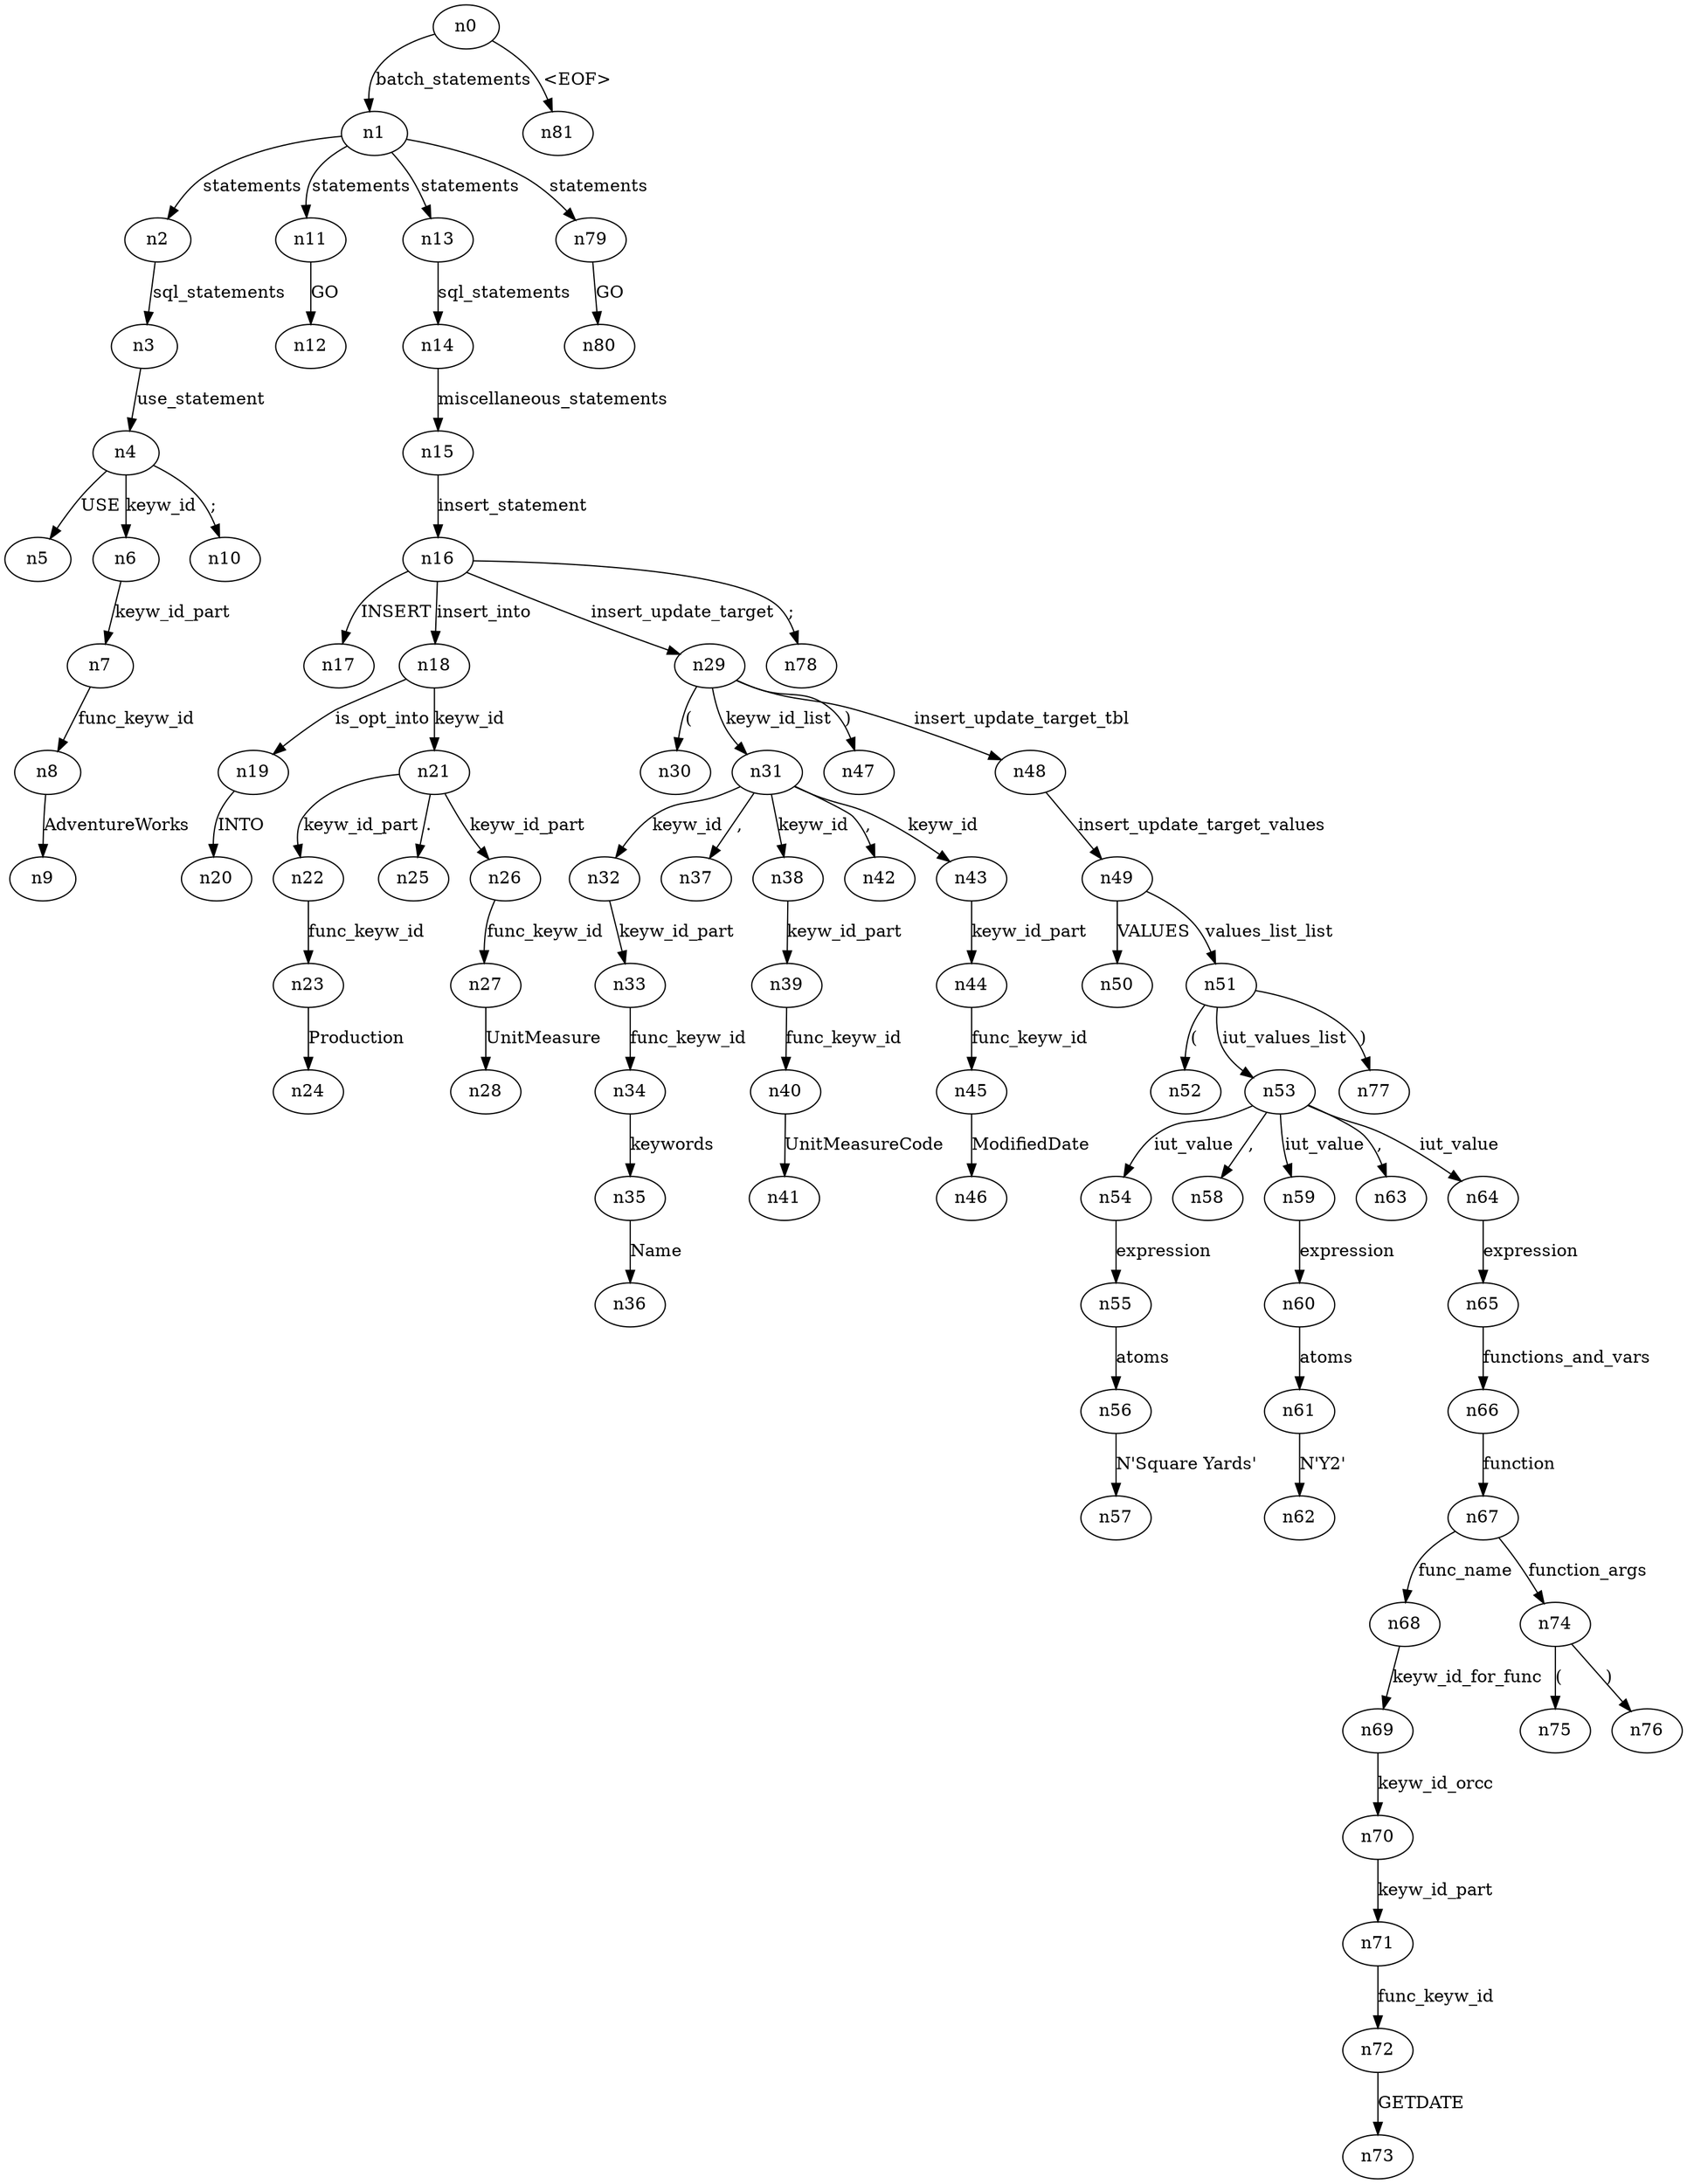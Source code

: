 digraph ParseTree {
  n0 -> n1 [label="batch_statements"];
  n1 -> n2 [label="statements"];
  n2 -> n3 [label="sql_statements"];
  n3 -> n4 [label="use_statement"];
  n4 -> n5 [label="USE"];
  n4 -> n6 [label="keyw_id"];
  n6 -> n7 [label="keyw_id_part"];
  n7 -> n8 [label="func_keyw_id"];
  n8 -> n9 [label="AdventureWorks"];
  n4 -> n10 [label=";"];
  n1 -> n11 [label="statements"];
  n11 -> n12 [label="GO"];
  n1 -> n13 [label="statements"];
  n13 -> n14 [label="sql_statements"];
  n14 -> n15 [label="miscellaneous_statements"];
  n15 -> n16 [label="insert_statement"];
  n16 -> n17 [label="INSERT"];
  n16 -> n18 [label="insert_into"];
  n18 -> n19 [label="is_opt_into"];
  n19 -> n20 [label="INTO"];
  n18 -> n21 [label="keyw_id"];
  n21 -> n22 [label="keyw_id_part"];
  n22 -> n23 [label="func_keyw_id"];
  n23 -> n24 [label="Production"];
  n21 -> n25 [label="."];
  n21 -> n26 [label="keyw_id_part"];
  n26 -> n27 [label="func_keyw_id"];
  n27 -> n28 [label="UnitMeasure"];
  n16 -> n29 [label="insert_update_target"];
  n29 -> n30 [label="("];
  n29 -> n31 [label="keyw_id_list"];
  n31 -> n32 [label="keyw_id"];
  n32 -> n33 [label="keyw_id_part"];
  n33 -> n34 [label="func_keyw_id"];
  n34 -> n35 [label="keywords"];
  n35 -> n36 [label="Name"];
  n31 -> n37 [label=","];
  n31 -> n38 [label="keyw_id"];
  n38 -> n39 [label="keyw_id_part"];
  n39 -> n40 [label="func_keyw_id"];
  n40 -> n41 [label="UnitMeasureCode"];
  n31 -> n42 [label=","];
  n31 -> n43 [label="keyw_id"];
  n43 -> n44 [label="keyw_id_part"];
  n44 -> n45 [label="func_keyw_id"];
  n45 -> n46 [label="ModifiedDate"];
  n29 -> n47 [label=")"];
  n29 -> n48 [label="insert_update_target_tbl"];
  n48 -> n49 [label="insert_update_target_values"];
  n49 -> n50 [label="VALUES"];
  n49 -> n51 [label="values_list_list"];
  n51 -> n52 [label="("];
  n51 -> n53 [label="iut_values_list"];
  n53 -> n54 [label="iut_value"];
  n54 -> n55 [label="expression"];
  n55 -> n56 [label="atoms"];
  n56 -> n57 [label="N'Square Yards'"];
  n53 -> n58 [label=","];
  n53 -> n59 [label="iut_value"];
  n59 -> n60 [label="expression"];
  n60 -> n61 [label="atoms"];
  n61 -> n62 [label="N'Y2'"];
  n53 -> n63 [label=","];
  n53 -> n64 [label="iut_value"];
  n64 -> n65 [label="expression"];
  n65 -> n66 [label="functions_and_vars"];
  n66 -> n67 [label="function"];
  n67 -> n68 [label="func_name"];
  n68 -> n69 [label="keyw_id_for_func"];
  n69 -> n70 [label="keyw_id_orcc"];
  n70 -> n71 [label="keyw_id_part"];
  n71 -> n72 [label="func_keyw_id"];
  n72 -> n73 [label="GETDATE"];
  n67 -> n74 [label="function_args"];
  n74 -> n75 [label="("];
  n74 -> n76 [label=")"];
  n51 -> n77 [label=")"];
  n16 -> n78 [label=";"];
  n1 -> n79 [label="statements"];
  n79 -> n80 [label="GO"];
  n0 -> n81 [label="<EOF>"];
}